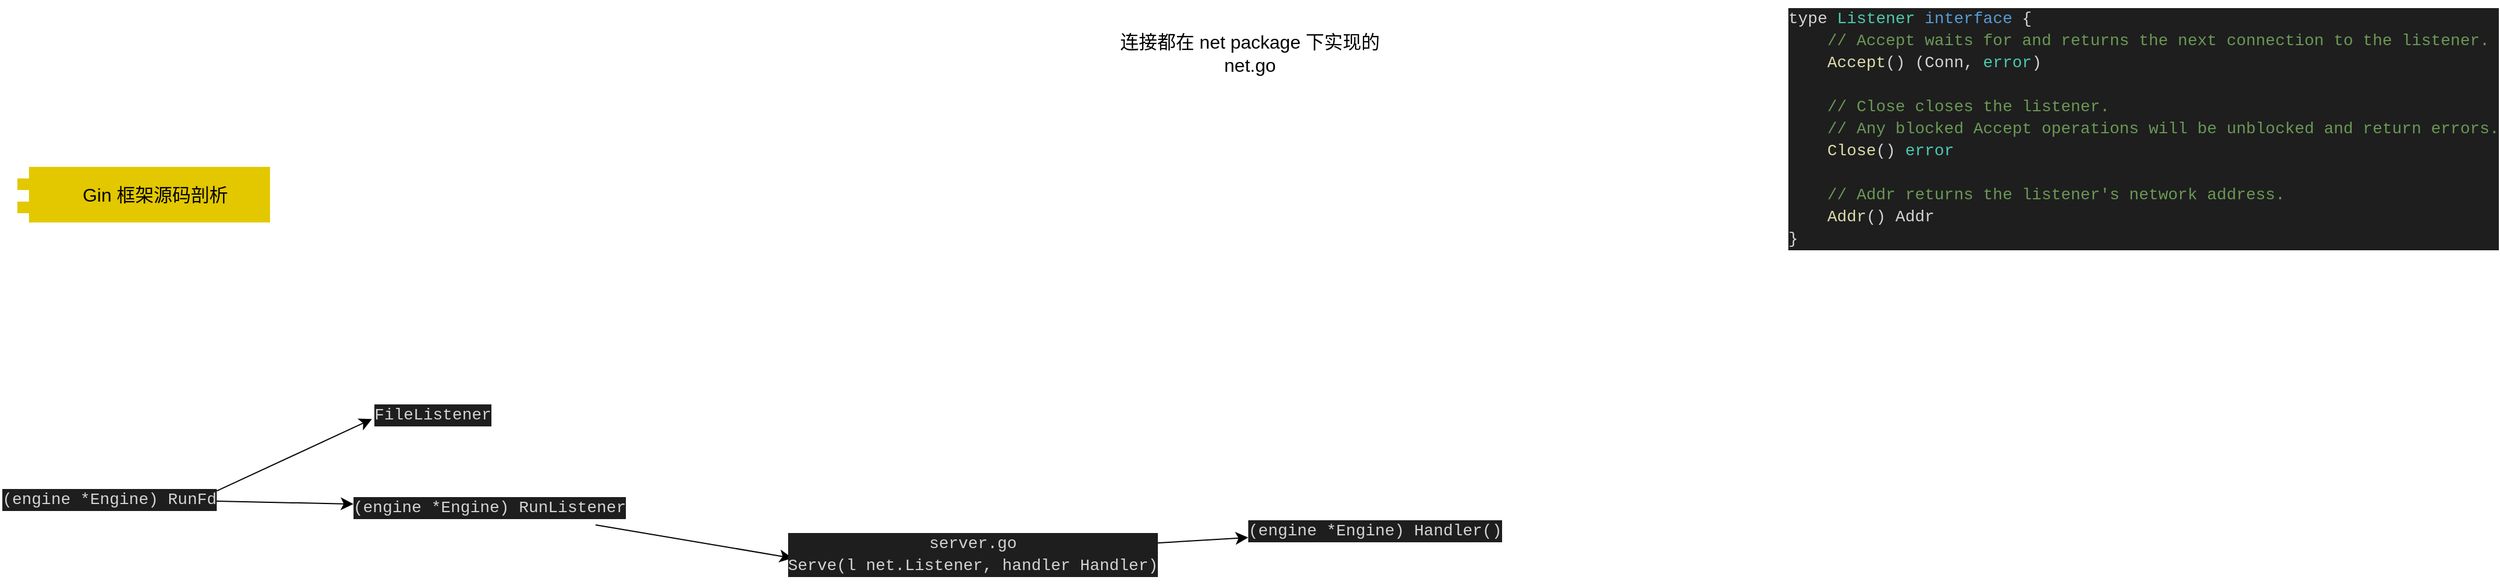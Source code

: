 <mxfile version="21.2.8" type="device" pages="2">
  <diagram name="Gin" id="PPC8aOzS597hwKT4SyAv">
    <mxGraphModel dx="1646" dy="935" grid="0" gridSize="10" guides="1" tooltips="1" connect="1" arrows="1" fold="1" page="0" pageScale="1" pageWidth="827" pageHeight="1169" math="0" shadow="0">
      <root>
        <mxCell id="0" />
        <mxCell id="1" parent="0" />
        <mxCell id="PY6YnCVwdRs9iA-3CAia-2" value="Gin 框架源码剖析" style="shape=module;align=center;spacingLeft=20;align=center;verticalAlign=middle;whiteSpace=wrap;html=1;fontSize=16;fillColor=#e3c800;strokeColor=none;fontColor=#000000;" vertex="1" parent="1">
          <mxGeometry x="-264" y="-252" width="218" height="48" as="geometry" />
        </mxCell>
        <mxCell id="bJhxecrD83c2lxv7b8i0-3" style="edgeStyle=none;curved=1;rounded=0;orthogonalLoop=1;jettySize=auto;html=1;fontSize=12;startSize=8;endSize=8;" edge="1" parent="1" source="bJhxecrD83c2lxv7b8i0-1" target="bJhxecrD83c2lxv7b8i0-2">
          <mxGeometry relative="1" as="geometry" />
        </mxCell>
        <mxCell id="bJhxecrD83c2lxv7b8i0-5" style="edgeStyle=none;curved=1;rounded=0;orthogonalLoop=1;jettySize=auto;html=1;fontSize=12;startSize=8;endSize=8;exitX=1;exitY=0.28;exitDx=0;exitDy=0;exitPerimeter=0;entryX=0.027;entryY=0.634;entryDx=0;entryDy=0;entryPerimeter=0;" edge="1" parent="1" source="bJhxecrD83c2lxv7b8i0-1" target="bJhxecrD83c2lxv7b8i0-4">
          <mxGeometry relative="1" as="geometry" />
        </mxCell>
        <mxCell id="bJhxecrD83c2lxv7b8i0-1" value="&lt;div style=&quot;color: rgb(212, 212, 212); background-color: rgb(30, 30, 30); font-family: Consolas, &amp;quot;Courier New&amp;quot;, monospace; font-size: 14px; line-height: 19px;&quot;&gt;(engine *Engine) RunFd&lt;/div&gt;" style="text;html=1;align=center;verticalAlign=middle;resizable=0;points=[];autosize=1;strokeColor=none;fillColor=none;fontSize=16;" vertex="1" parent="1">
          <mxGeometry x="-279" y="19" width="187" height="31" as="geometry" />
        </mxCell>
        <mxCell id="bJhxecrD83c2lxv7b8i0-8" style="edgeStyle=none;curved=1;rounded=0;orthogonalLoop=1;jettySize=auto;html=1;entryX=0.002;entryY=0.573;entryDx=0;entryDy=0;entryPerimeter=0;fontSize=12;startSize=8;endSize=8;" edge="1" parent="1" source="bJhxecrD83c2lxv7b8i0-2" target="bJhxecrD83c2lxv7b8i0-7">
          <mxGeometry relative="1" as="geometry" />
        </mxCell>
        <mxCell id="bJhxecrD83c2lxv7b8i0-2" value="&lt;div style=&quot;color: rgb(212, 212, 212); background-color: rgb(30, 30, 30); font-family: Consolas, &amp;quot;Courier New&amp;quot;, monospace; font-size: 14px; line-height: 19px;&quot;&gt;(engine *Engine) RunListener&lt;/div&gt;" style="text;html=1;align=center;verticalAlign=middle;resizable=0;points=[];autosize=1;strokeColor=none;fillColor=none;fontSize=16;" vertex="1" parent="1">
          <mxGeometry x="26" y="26" width="234" height="31" as="geometry" />
        </mxCell>
        <mxCell id="bJhxecrD83c2lxv7b8i0-4" value="&lt;div style=&quot;color: rgb(212, 212, 212); background-color: rgb(30, 30, 30); font-family: Consolas, &amp;quot;Courier New&amp;quot;, monospace; font-size: 14px; line-height: 19px;&quot;&gt;FileListener&lt;/div&gt;" style="text;html=1;align=center;verticalAlign=middle;resizable=0;points=[];autosize=1;strokeColor=none;fillColor=none;fontSize=16;" vertex="1" parent="1">
          <mxGeometry x="39" y="-54" width="110" height="31" as="geometry" />
        </mxCell>
        <mxCell id="bJhxecrD83c2lxv7b8i0-6" value="&lt;div style=&quot;color: rgb(212, 212, 212); background-color: rgb(30, 30, 30); font-family: Consolas, &amp;quot;Courier New&amp;quot;, monospace; font-size: 14px; line-height: 19px;&quot;&gt;(engine *Engine) Handler()&lt;/div&gt;" style="text;html=1;align=center;verticalAlign=middle;resizable=0;points=[];autosize=1;strokeColor=none;fillColor=none;fontSize=16;" vertex="1" parent="1">
          <mxGeometry x="798" y="46" width="218" height="31" as="geometry" />
        </mxCell>
        <mxCell id="bJhxecrD83c2lxv7b8i0-9" style="edgeStyle=none;curved=1;rounded=0;orthogonalLoop=1;jettySize=auto;html=1;fontSize=12;startSize=8;endSize=8;" edge="1" parent="1" source="bJhxecrD83c2lxv7b8i0-7" target="bJhxecrD83c2lxv7b8i0-6">
          <mxGeometry relative="1" as="geometry" />
        </mxCell>
        <mxCell id="bJhxecrD83c2lxv7b8i0-7" value="&lt;div style=&quot;color: rgb(212, 212, 212); background-color: rgb(30, 30, 30); font-family: Consolas, &amp;quot;Courier New&amp;quot;, monospace; font-size: 14px; line-height: 19px;&quot;&gt;server.go&lt;/div&gt;&lt;div style=&quot;color: rgb(212, 212, 212); background-color: rgb(30, 30, 30); font-family: Consolas, &amp;quot;Courier New&amp;quot;, monospace; font-size: 14px; line-height: 19px;&quot;&gt;Serve(l net.Listener, handler Handler)&lt;/div&gt;" style="text;html=1;align=center;verticalAlign=middle;resizable=0;points=[];autosize=1;strokeColor=none;fillColor=none;fontSize=16;" vertex="1" parent="1">
          <mxGeometry x="404" y="57" width="311" height="50" as="geometry" />
        </mxCell>
        <mxCell id="bJhxecrD83c2lxv7b8i0-10" value="&lt;div style=&quot;color: rgb(212, 212, 212); background-color: rgb(30, 30, 30); font-family: Consolas, &amp;quot;Courier New&amp;quot;, monospace; font-size: 14px; line-height: 19px;&quot;&gt;&lt;div&gt;type &lt;span style=&quot;color: #4ec9b0;&quot;&gt;Listener&lt;/span&gt; &lt;span style=&quot;color: #569cd6;&quot;&gt;interface&lt;/span&gt; {&lt;/div&gt;&lt;div&gt;&amp;nbsp; &amp;nbsp; &lt;span style=&quot;color: #6a9955;&quot;&gt;// Accept waits for and returns the next connection to the listener.&lt;/span&gt;&lt;/div&gt;&lt;div&gt;&amp;nbsp; &amp;nbsp; &lt;span style=&quot;color: #dcdcaa;&quot;&gt;Accept&lt;/span&gt;() (Conn, &lt;span style=&quot;color: #4ec9b0;&quot;&gt;error&lt;/span&gt;)&lt;/div&gt;&lt;br&gt;&lt;div&gt;&amp;nbsp; &amp;nbsp; &lt;span style=&quot;color: #6a9955;&quot;&gt;// Close closes the listener.&lt;/span&gt;&lt;/div&gt;&lt;div&gt;&amp;nbsp; &amp;nbsp; &lt;span style=&quot;color: #6a9955;&quot;&gt;// Any blocked Accept operations will be unblocked and return errors.&lt;/span&gt;&lt;/div&gt;&lt;div&gt;&amp;nbsp; &amp;nbsp; &lt;span style=&quot;color: #dcdcaa;&quot;&gt;Close&lt;/span&gt;() &lt;span style=&quot;color: #4ec9b0;&quot;&gt;error&lt;/span&gt;&lt;/div&gt;&lt;br&gt;&lt;div&gt;&amp;nbsp; &amp;nbsp; &lt;span style=&quot;color: #6a9955;&quot;&gt;// Addr returns the listener&#39;s network address.&lt;/span&gt;&lt;/div&gt;&lt;div&gt;&amp;nbsp; &amp;nbsp; &lt;span style=&quot;color: #dcdcaa;&quot;&gt;Addr&lt;/span&gt;() Addr&lt;/div&gt;&lt;div&gt;}&lt;/div&gt;&lt;/div&gt;" style="text;html=1;align=left;verticalAlign=middle;resizable=0;points=[];autosize=1;strokeColor=none;fillColor=none;fontSize=16;" vertex="1" parent="1">
          <mxGeometry x="1262" y="-396" width="580" height="221" as="geometry" />
        </mxCell>
        <mxCell id="bJhxecrD83c2lxv7b8i0-11" value="连接都在 net package 下实现的&lt;br&gt;net.go&lt;br&gt;" style="text;html=1;align=center;verticalAlign=middle;resizable=0;points=[];autosize=1;strokeColor=none;fillColor=none;fontSize=16;" vertex="1" parent="1">
          <mxGeometry x="678" y="-375" width="242" height="50" as="geometry" />
        </mxCell>
      </root>
    </mxGraphModel>
  </diagram>
  <diagram id="v41NNkr-ATtX2WHc2TSP" name="Page-2">
    <mxGraphModel dx="794" dy="535" grid="0" gridSize="10" guides="1" tooltips="1" connect="1" arrows="1" fold="1" page="0" pageScale="1" pageWidth="827" pageHeight="1169" math="0" shadow="0">
      <root>
        <mxCell id="0" />
        <mxCell id="1" parent="0" />
      </root>
    </mxGraphModel>
  </diagram>
</mxfile>
